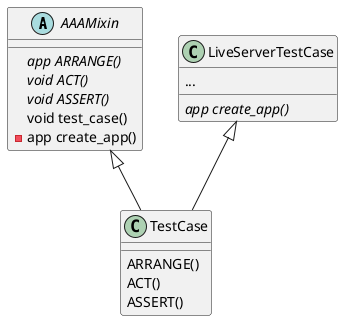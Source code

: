 @startuml
abstract class AAAMixin {
    {abstract} app ARRANGE()
    {abstract} void ACT()
    {abstract} void ASSERT()
    void test_case()
    - app create_app()
}
class LiveServerTestCase {
    {abstract} app create_app()
    ...
}
class TestCase {
    ARRANGE()
    ACT()
    ASSERT()
}

AAAMixin <|-- TestCase
LiveServerTestCase <|-- TestCase
@enduml
